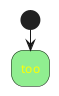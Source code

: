 {
  "sha1": "vr7xi1imuo3eoafxqclsqzv24ubbhr",
  "insertion": {
    "when": "2024-06-04T17:28:46.901Z",
    "user": "plantuml@gmail.com"
  }
}
@startuml
skinparam ActivityFontColor yellow
skinparam ActivityBackgroundColor lightGreen
start
:too;
@enduml
